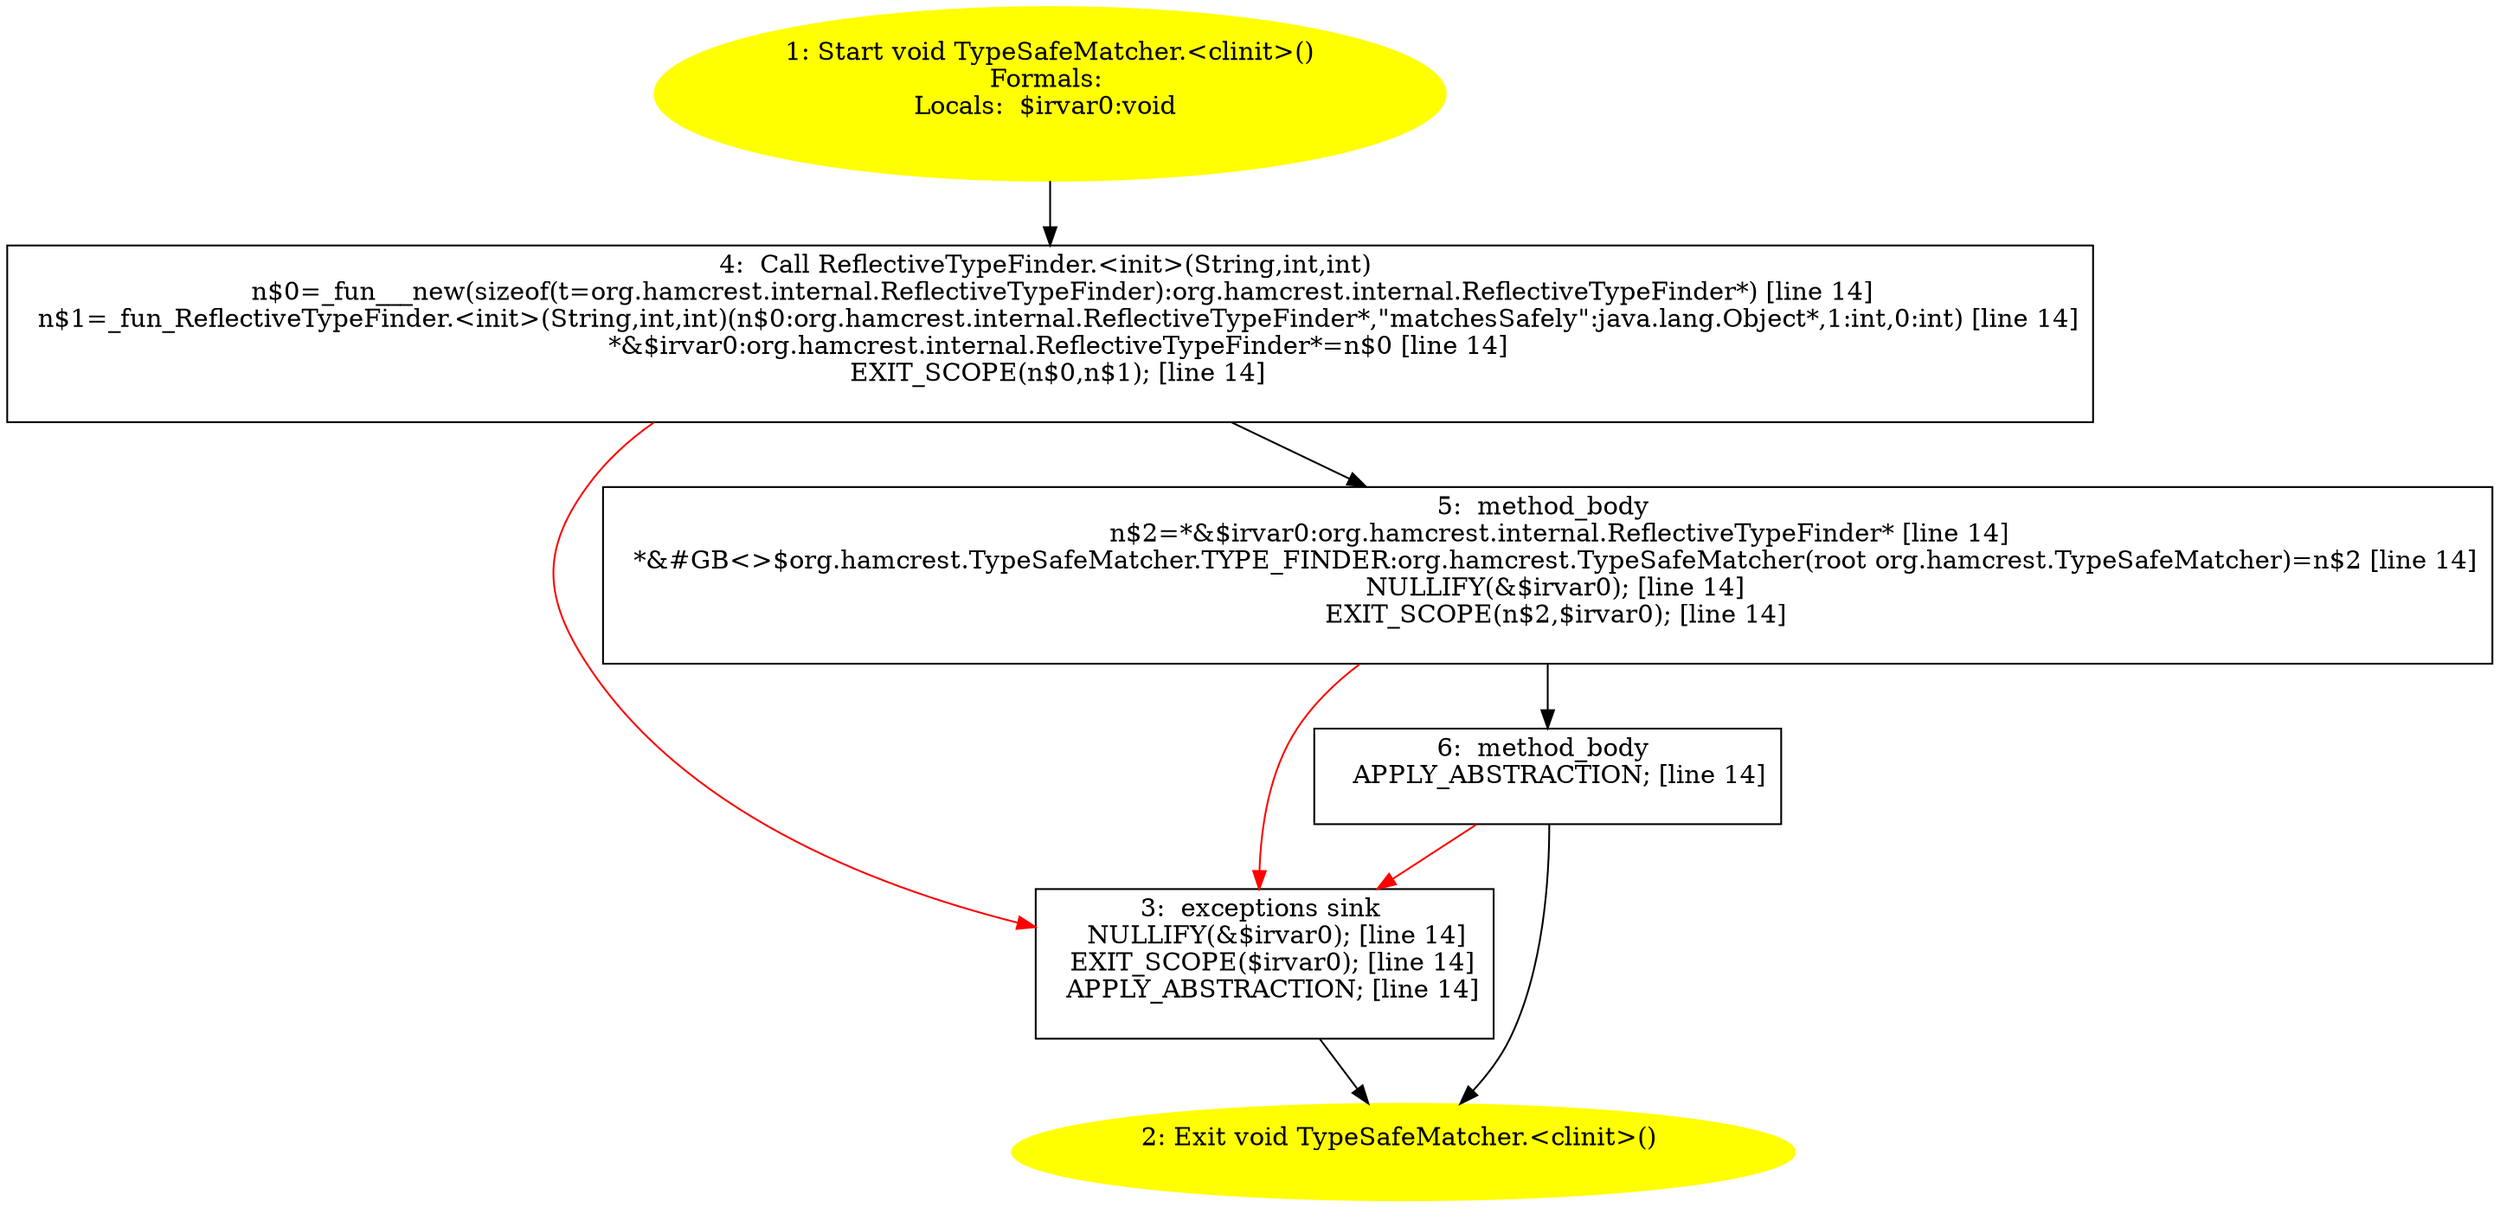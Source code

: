 /* @generated */
digraph cfg {
"org.hamcrest.TypeSafeMatcher.<clinit>():void.a9edac9685361b7f778ba9bd0643958e_1" [label="1: Start void TypeSafeMatcher.<clinit>()\nFormals: \nLocals:  $irvar0:void \n  " color=yellow style=filled]
	

	 "org.hamcrest.TypeSafeMatcher.<clinit>():void.a9edac9685361b7f778ba9bd0643958e_1" -> "org.hamcrest.TypeSafeMatcher.<clinit>():void.a9edac9685361b7f778ba9bd0643958e_4" ;
"org.hamcrest.TypeSafeMatcher.<clinit>():void.a9edac9685361b7f778ba9bd0643958e_2" [label="2: Exit void TypeSafeMatcher.<clinit>() \n  " color=yellow style=filled]
	

"org.hamcrest.TypeSafeMatcher.<clinit>():void.a9edac9685361b7f778ba9bd0643958e_3" [label="3:  exceptions sink \n   NULLIFY(&$irvar0); [line 14]\n  EXIT_SCOPE($irvar0); [line 14]\n  APPLY_ABSTRACTION; [line 14]\n " shape="box"]
	

	 "org.hamcrest.TypeSafeMatcher.<clinit>():void.a9edac9685361b7f778ba9bd0643958e_3" -> "org.hamcrest.TypeSafeMatcher.<clinit>():void.a9edac9685361b7f778ba9bd0643958e_2" ;
"org.hamcrest.TypeSafeMatcher.<clinit>():void.a9edac9685361b7f778ba9bd0643958e_4" [label="4:  Call ReflectiveTypeFinder.<init>(String,int,int) \n   n$0=_fun___new(sizeof(t=org.hamcrest.internal.ReflectiveTypeFinder):org.hamcrest.internal.ReflectiveTypeFinder*) [line 14]\n  n$1=_fun_ReflectiveTypeFinder.<init>(String,int,int)(n$0:org.hamcrest.internal.ReflectiveTypeFinder*,\"matchesSafely\":java.lang.Object*,1:int,0:int) [line 14]\n  *&$irvar0:org.hamcrest.internal.ReflectiveTypeFinder*=n$0 [line 14]\n  EXIT_SCOPE(n$0,n$1); [line 14]\n " shape="box"]
	

	 "org.hamcrest.TypeSafeMatcher.<clinit>():void.a9edac9685361b7f778ba9bd0643958e_4" -> "org.hamcrest.TypeSafeMatcher.<clinit>():void.a9edac9685361b7f778ba9bd0643958e_5" ;
	 "org.hamcrest.TypeSafeMatcher.<clinit>():void.a9edac9685361b7f778ba9bd0643958e_4" -> "org.hamcrest.TypeSafeMatcher.<clinit>():void.a9edac9685361b7f778ba9bd0643958e_3" [color="red" ];
"org.hamcrest.TypeSafeMatcher.<clinit>():void.a9edac9685361b7f778ba9bd0643958e_5" [label="5:  method_body \n   n$2=*&$irvar0:org.hamcrest.internal.ReflectiveTypeFinder* [line 14]\n  *&#GB<>$org.hamcrest.TypeSafeMatcher.TYPE_FINDER:org.hamcrest.TypeSafeMatcher(root org.hamcrest.TypeSafeMatcher)=n$2 [line 14]\n  NULLIFY(&$irvar0); [line 14]\n  EXIT_SCOPE(n$2,$irvar0); [line 14]\n " shape="box"]
	

	 "org.hamcrest.TypeSafeMatcher.<clinit>():void.a9edac9685361b7f778ba9bd0643958e_5" -> "org.hamcrest.TypeSafeMatcher.<clinit>():void.a9edac9685361b7f778ba9bd0643958e_6" ;
	 "org.hamcrest.TypeSafeMatcher.<clinit>():void.a9edac9685361b7f778ba9bd0643958e_5" -> "org.hamcrest.TypeSafeMatcher.<clinit>():void.a9edac9685361b7f778ba9bd0643958e_3" [color="red" ];
"org.hamcrest.TypeSafeMatcher.<clinit>():void.a9edac9685361b7f778ba9bd0643958e_6" [label="6:  method_body \n   APPLY_ABSTRACTION; [line 14]\n " shape="box"]
	

	 "org.hamcrest.TypeSafeMatcher.<clinit>():void.a9edac9685361b7f778ba9bd0643958e_6" -> "org.hamcrest.TypeSafeMatcher.<clinit>():void.a9edac9685361b7f778ba9bd0643958e_2" ;
	 "org.hamcrest.TypeSafeMatcher.<clinit>():void.a9edac9685361b7f778ba9bd0643958e_6" -> "org.hamcrest.TypeSafeMatcher.<clinit>():void.a9edac9685361b7f778ba9bd0643958e_3" [color="red" ];
}
